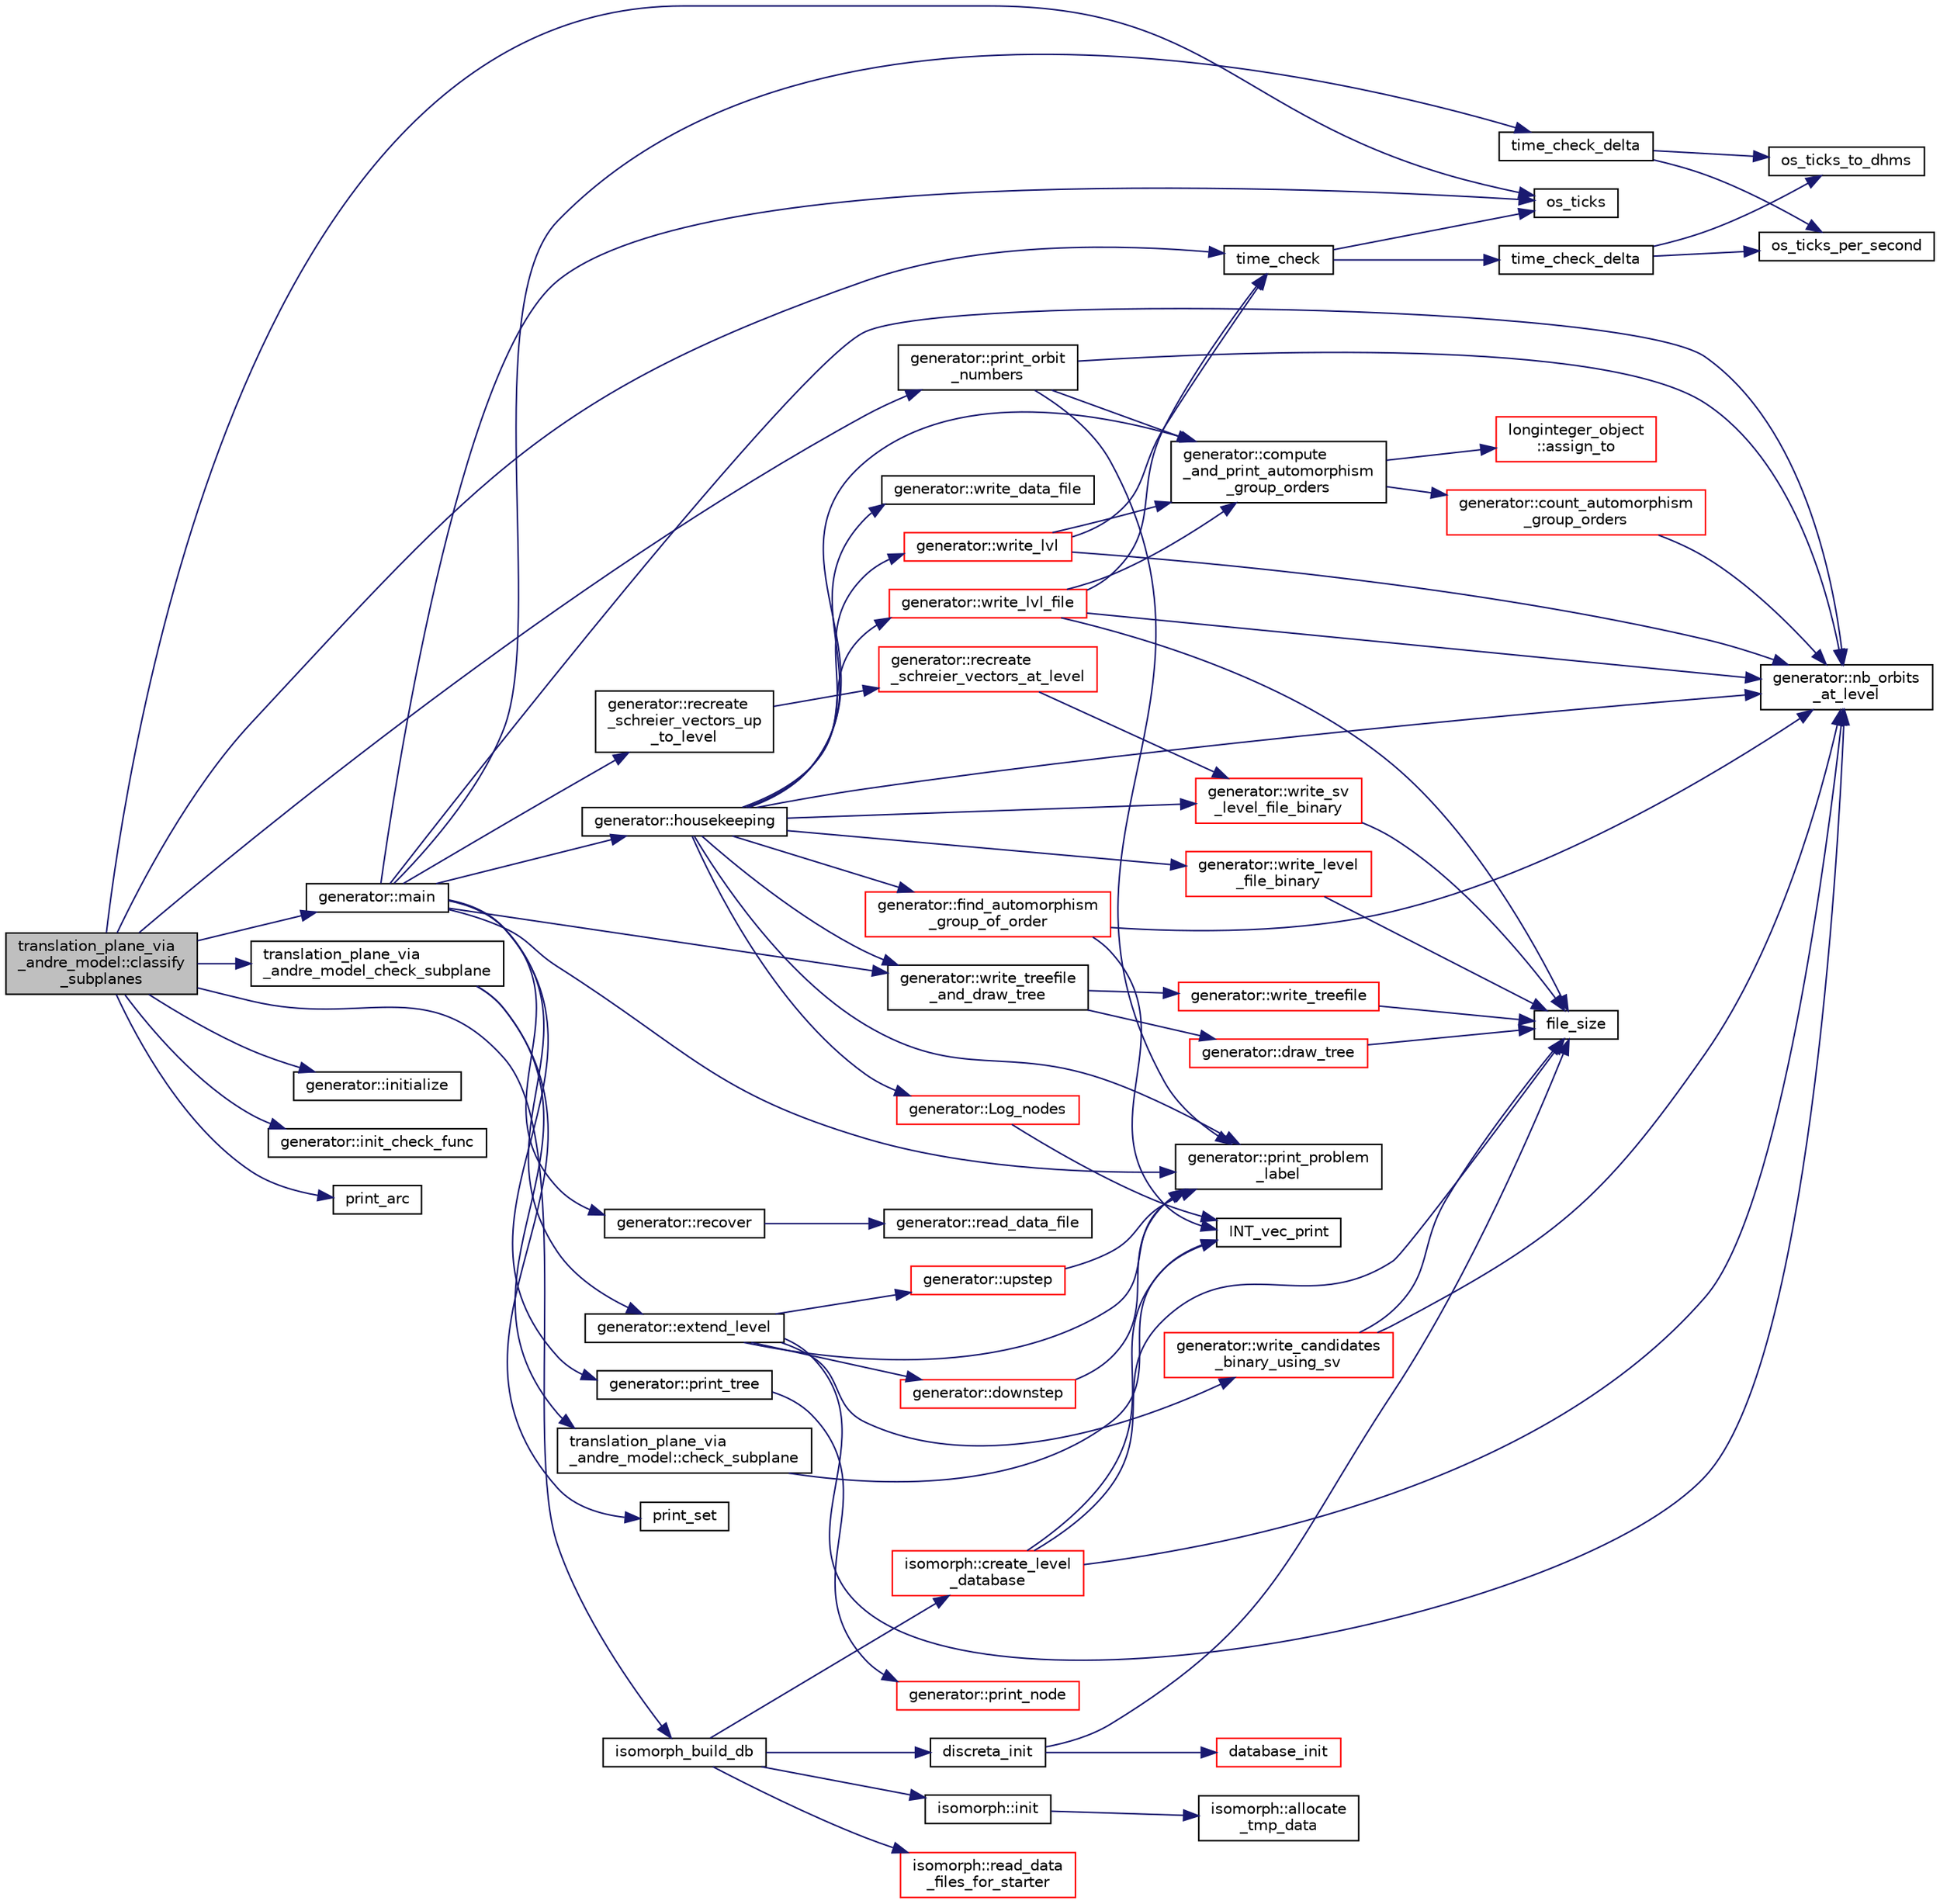 digraph "translation_plane_via_andre_model::classify_subplanes"
{
  edge [fontname="Helvetica",fontsize="10",labelfontname="Helvetica",labelfontsize="10"];
  node [fontname="Helvetica",fontsize="10",shape=record];
  rankdir="LR";
  Node1007 [label="translation_plane_via\l_andre_model::classify\l_subplanes",height=0.2,width=0.4,color="black", fillcolor="grey75", style="filled", fontcolor="black"];
  Node1007 -> Node1008 [color="midnightblue",fontsize="10",style="solid",fontname="Helvetica"];
  Node1008 [label="os_ticks",height=0.2,width=0.4,color="black", fillcolor="white", style="filled",URL="$d5/db4/io__and__os_8h.html#a3da6d2b09e35d569adb7101dffcb5224"];
  Node1007 -> Node1009 [color="midnightblue",fontsize="10",style="solid",fontname="Helvetica"];
  Node1009 [label="generator::initialize",height=0.2,width=0.4,color="black", fillcolor="white", style="filled",URL="$d7/d73/classgenerator.html#af282f1bd802a758d990a7623af42d61c"];
  Node1007 -> Node1010 [color="midnightblue",fontsize="10",style="solid",fontname="Helvetica"];
  Node1010 [label="generator::init_check_func",height=0.2,width=0.4,color="black", fillcolor="white", style="filled",URL="$d7/d73/classgenerator.html#aed44ec3121281f847612a646968f0894"];
  Node1007 -> Node1011 [color="midnightblue",fontsize="10",style="solid",fontname="Helvetica"];
  Node1011 [label="translation_plane_via\l_andre_model_check_subplane",height=0.2,width=0.4,color="black", fillcolor="white", style="filled",URL="$d4/d8c/translation__plane__via__andre__model_8_c.html#abf204a455a8698c7340fe92376031d50"];
  Node1011 -> Node1012 [color="midnightblue",fontsize="10",style="solid",fontname="Helvetica"];
  Node1012 [label="print_set",height=0.2,width=0.4,color="black", fillcolor="white", style="filled",URL="$d0/dd1/blt_8h.html#a8c1a5fc71aea7ff31d181f0103196a24"];
  Node1011 -> Node1013 [color="midnightblue",fontsize="10",style="solid",fontname="Helvetica"];
  Node1013 [label="translation_plane_via\l_andre_model::check_subplane",height=0.2,width=0.4,color="black", fillcolor="white", style="filled",URL="$d1/dcc/classtranslation__plane__via__andre__model.html#a00134f526f42e78cd89dfa0cad148c77"];
  Node1013 -> Node1014 [color="midnightblue",fontsize="10",style="solid",fontname="Helvetica"];
  Node1014 [label="INT_vec_print",height=0.2,width=0.4,color="black", fillcolor="white", style="filled",URL="$df/dbf/sajeeb_8_c.html#a79a5901af0b47dd0d694109543c027fe"];
  Node1007 -> Node1015 [color="midnightblue",fontsize="10",style="solid",fontname="Helvetica"];
  Node1015 [label="print_arc",height=0.2,width=0.4,color="black", fillcolor="white", style="filled",URL="$d7/d4e/arc__generator_8_c.html#a2d0267ec166d32b91a35af1d1e66427f"];
  Node1007 -> Node1016 [color="midnightblue",fontsize="10",style="solid",fontname="Helvetica"];
  Node1016 [label="time_check",height=0.2,width=0.4,color="black", fillcolor="white", style="filled",URL="$d9/d60/discreta_8h.html#a04d64356f0c7cb798e55daec998c527e"];
  Node1016 -> Node1008 [color="midnightblue",fontsize="10",style="solid",fontname="Helvetica"];
  Node1016 -> Node1017 [color="midnightblue",fontsize="10",style="solid",fontname="Helvetica"];
  Node1017 [label="time_check_delta",height=0.2,width=0.4,color="black", fillcolor="white", style="filled",URL="$d3/d72/global_8_c.html#a89a8565e34c7dcbb97180cd6af7454a1"];
  Node1017 -> Node1018 [color="midnightblue",fontsize="10",style="solid",fontname="Helvetica"];
  Node1018 [label="os_ticks_per_second",height=0.2,width=0.4,color="black", fillcolor="white", style="filled",URL="$d5/db4/io__and__os_8h.html#a1b35e7a094dfde9db39ae352c9c17042"];
  Node1017 -> Node1019 [color="midnightblue",fontsize="10",style="solid",fontname="Helvetica"];
  Node1019 [label="os_ticks_to_dhms",height=0.2,width=0.4,color="black", fillcolor="white", style="filled",URL="$d5/db4/io__and__os_8h.html#a0d715587fd9b8ab4e2bc822a2be313ba"];
  Node1007 -> Node1020 [color="midnightblue",fontsize="10",style="solid",fontname="Helvetica"];
  Node1020 [label="generator::main",height=0.2,width=0.4,color="black", fillcolor="white", style="filled",URL="$d7/d73/classgenerator.html#a01abff8e9f231bf0d82e2e8e0061f242"];
  Node1020 -> Node1021 [color="midnightblue",fontsize="10",style="solid",fontname="Helvetica"];
  Node1021 [label="generator::print_problem\l_label",height=0.2,width=0.4,color="black", fillcolor="white", style="filled",URL="$d7/d73/classgenerator.html#a06d3c064ba84ebe8db3537e6273f16c3"];
  Node1020 -> Node1008 [color="midnightblue",fontsize="10",style="solid",fontname="Helvetica"];
  Node1020 -> Node1022 [color="midnightblue",fontsize="10",style="solid",fontname="Helvetica"];
  Node1022 [label="time_check_delta",height=0.2,width=0.4,color="black", fillcolor="white", style="filled",URL="$d9/d60/discreta_8h.html#a89a8565e34c7dcbb97180cd6af7454a1"];
  Node1022 -> Node1018 [color="midnightblue",fontsize="10",style="solid",fontname="Helvetica"];
  Node1022 -> Node1019 [color="midnightblue",fontsize="10",style="solid",fontname="Helvetica"];
  Node1020 -> Node1023 [color="midnightblue",fontsize="10",style="solid",fontname="Helvetica"];
  Node1023 [label="generator::recover",height=0.2,width=0.4,color="black", fillcolor="white", style="filled",URL="$d7/d73/classgenerator.html#a96b65270be862c206d5af97c1dde9c17"];
  Node1023 -> Node1024 [color="midnightblue",fontsize="10",style="solid",fontname="Helvetica"];
  Node1024 [label="generator::read_data_file",height=0.2,width=0.4,color="black", fillcolor="white", style="filled",URL="$d7/d73/classgenerator.html#a6109d5e04d03f3cb8263ddfa1d8f78b2"];
  Node1020 -> Node1025 [color="midnightblue",fontsize="10",style="solid",fontname="Helvetica"];
  Node1025 [label="generator::recreate\l_schreier_vectors_up\l_to_level",height=0.2,width=0.4,color="black", fillcolor="white", style="filled",URL="$d7/d73/classgenerator.html#a2ca7599e91bb012d41153aec95f081f7"];
  Node1025 -> Node1026 [color="midnightblue",fontsize="10",style="solid",fontname="Helvetica"];
  Node1026 [label="generator::recreate\l_schreier_vectors_at_level",height=0.2,width=0.4,color="red", fillcolor="white", style="filled",URL="$d7/d73/classgenerator.html#a7d190e196e7c9721c4135f40f01d922f"];
  Node1026 -> Node1567 [color="midnightblue",fontsize="10",style="solid",fontname="Helvetica"];
  Node1567 [label="generator::write_sv\l_level_file_binary",height=0.2,width=0.4,color="red", fillcolor="white", style="filled",URL="$d7/d73/classgenerator.html#ae182254fd2172f14e69dabfd3c63ccdf"];
  Node1567 -> Node1028 [color="midnightblue",fontsize="10",style="solid",fontname="Helvetica"];
  Node1028 [label="file_size",height=0.2,width=0.4,color="black", fillcolor="white", style="filled",URL="$df/dbf/sajeeb_8_c.html#a5c37cf5785204b6e9adf647dc14d0e50"];
  Node1020 -> Node1571 [color="midnightblue",fontsize="10",style="solid",fontname="Helvetica"];
  Node1571 [label="generator::print_tree",height=0.2,width=0.4,color="black", fillcolor="white", style="filled",URL="$d7/d73/classgenerator.html#a4d50a3584d53209baf2bf7d7b9ba31f8"];
  Node1571 -> Node1572 [color="midnightblue",fontsize="10",style="solid",fontname="Helvetica"];
  Node1572 [label="generator::print_node",height=0.2,width=0.4,color="red", fillcolor="white", style="filled",URL="$d7/d73/classgenerator.html#a1e3711f29fa53013750b2009e549ba49"];
  Node1020 -> Node1585 [color="midnightblue",fontsize="10",style="solid",fontname="Helvetica"];
  Node1585 [label="generator::write_treefile\l_and_draw_tree",height=0.2,width=0.4,color="black", fillcolor="white", style="filled",URL="$d7/d73/classgenerator.html#a70c78f45dba413014287e8cde2f7d6b5"];
  Node1585 -> Node1586 [color="midnightblue",fontsize="10",style="solid",fontname="Helvetica"];
  Node1586 [label="generator::write_treefile",height=0.2,width=0.4,color="red", fillcolor="white", style="filled",URL="$d7/d73/classgenerator.html#a5c684cbe4faa75f676549200c475f5c3"];
  Node1586 -> Node1028 [color="midnightblue",fontsize="10",style="solid",fontname="Helvetica"];
  Node1585 -> Node1614 [color="midnightblue",fontsize="10",style="solid",fontname="Helvetica"];
  Node1614 [label="generator::draw_tree",height=0.2,width=0.4,color="red", fillcolor="white", style="filled",URL="$d7/d73/classgenerator.html#ae3d68e3de8f4a5decdaef2d8008cd4a6"];
  Node1614 -> Node1028 [color="midnightblue",fontsize="10",style="solid",fontname="Helvetica"];
  Node1020 -> Node1682 [color="midnightblue",fontsize="10",style="solid",fontname="Helvetica"];
  Node1682 [label="generator::extend_level",height=0.2,width=0.4,color="black", fillcolor="white", style="filled",URL="$d7/d73/classgenerator.html#a91b84d80ccec0cd2136bc221c30e0f8e"];
  Node1682 -> Node1021 [color="midnightblue",fontsize="10",style="solid",fontname="Helvetica"];
  Node1682 -> Node1031 [color="midnightblue",fontsize="10",style="solid",fontname="Helvetica"];
  Node1031 [label="generator::nb_orbits\l_at_level",height=0.2,width=0.4,color="black", fillcolor="white", style="filled",URL="$d7/d73/classgenerator.html#a020f3d8378448310d044a4a24fadf301"];
  Node1682 -> Node1683 [color="midnightblue",fontsize="10",style="solid",fontname="Helvetica"];
  Node1683 [label="generator::downstep",height=0.2,width=0.4,color="red", fillcolor="white", style="filled",URL="$d7/d73/classgenerator.html#ad90bc284af0b5f5beae960a0bd7a5b43"];
  Node1683 -> Node1021 [color="midnightblue",fontsize="10",style="solid",fontname="Helvetica"];
  Node1682 -> Node1741 [color="midnightblue",fontsize="10",style="solid",fontname="Helvetica"];
  Node1741 [label="generator::write_candidates\l_binary_using_sv",height=0.2,width=0.4,color="red", fillcolor="white", style="filled",URL="$d7/d73/classgenerator.html#aef2d3e1048ee00437c56b95685aaff88"];
  Node1741 -> Node1031 [color="midnightblue",fontsize="10",style="solid",fontname="Helvetica"];
  Node1741 -> Node1028 [color="midnightblue",fontsize="10",style="solid",fontname="Helvetica"];
  Node1682 -> Node1742 [color="midnightblue",fontsize="10",style="solid",fontname="Helvetica"];
  Node1742 [label="generator::upstep",height=0.2,width=0.4,color="red", fillcolor="white", style="filled",URL="$d7/d73/classgenerator.html#ae0f2cebdabc821837f633656d7b0fdfe"];
  Node1742 -> Node1021 [color="midnightblue",fontsize="10",style="solid",fontname="Helvetica"];
  Node1020 -> Node1838 [color="midnightblue",fontsize="10",style="solid",fontname="Helvetica"];
  Node1838 [label="generator::housekeeping",height=0.2,width=0.4,color="black", fillcolor="white", style="filled",URL="$d7/d73/classgenerator.html#aaf2bd92e8f74eb9fbc3244a6dde6f78c"];
  Node1838 -> Node1031 [color="midnightblue",fontsize="10",style="solid",fontname="Helvetica"];
  Node1838 -> Node1021 [color="midnightblue",fontsize="10",style="solid",fontname="Helvetica"];
  Node1838 -> Node1839 [color="midnightblue",fontsize="10",style="solid",fontname="Helvetica"];
  Node1839 [label="generator::compute\l_and_print_automorphism\l_group_orders",height=0.2,width=0.4,color="black", fillcolor="white", style="filled",URL="$d7/d73/classgenerator.html#a97568500aaf76ce2d931cef80a25ee57"];
  Node1839 -> Node1840 [color="midnightblue",fontsize="10",style="solid",fontname="Helvetica"];
  Node1840 [label="generator::count_automorphism\l_group_orders",height=0.2,width=0.4,color="red", fillcolor="white", style="filled",URL="$d7/d73/classgenerator.html#a24c0a9c37f0b2f68c29a9981edce482c"];
  Node1840 -> Node1031 [color="midnightblue",fontsize="10",style="solid",fontname="Helvetica"];
  Node1839 -> Node1843 [color="midnightblue",fontsize="10",style="solid",fontname="Helvetica"];
  Node1843 [label="longinteger_object\l::assign_to",height=0.2,width=0.4,color="red", fillcolor="white", style="filled",URL="$dd/d7e/classlonginteger__object.html#a891b9d0947bfce181245ab5cffe9482a"];
  Node1838 -> Node1844 [color="midnightblue",fontsize="10",style="solid",fontname="Helvetica"];
  Node1844 [label="generator::find_automorphism\l_group_of_order",height=0.2,width=0.4,color="red", fillcolor="white", style="filled",URL="$d7/d73/classgenerator.html#a0e1112dc17485a838afe04b4d011a0df"];
  Node1844 -> Node1031 [color="midnightblue",fontsize="10",style="solid",fontname="Helvetica"];
  Node1844 -> Node1014 [color="midnightblue",fontsize="10",style="solid",fontname="Helvetica"];
  Node1838 -> Node1849 [color="midnightblue",fontsize="10",style="solid",fontname="Helvetica"];
  Node1849 [label="generator::write_lvl",height=0.2,width=0.4,color="red", fillcolor="white", style="filled",URL="$d7/d73/classgenerator.html#a4427cbf38ba677033cea15f1ca62cce0"];
  Node1849 -> Node1031 [color="midnightblue",fontsize="10",style="solid",fontname="Helvetica"];
  Node1849 -> Node1016 [color="midnightblue",fontsize="10",style="solid",fontname="Helvetica"];
  Node1849 -> Node1839 [color="midnightblue",fontsize="10",style="solid",fontname="Helvetica"];
  Node1838 -> Node1850 [color="midnightblue",fontsize="10",style="solid",fontname="Helvetica"];
  Node1850 [label="generator::write_level\l_file_binary",height=0.2,width=0.4,color="red", fillcolor="white", style="filled",URL="$d7/d73/classgenerator.html#a68629f7faf4c4931f397761f1fdb1463"];
  Node1850 -> Node1028 [color="midnightblue",fontsize="10",style="solid",fontname="Helvetica"];
  Node1838 -> Node1567 [color="midnightblue",fontsize="10",style="solid",fontname="Helvetica"];
  Node1838 -> Node1853 [color="midnightblue",fontsize="10",style="solid",fontname="Helvetica"];
  Node1853 [label="generator::write_lvl_file",height=0.2,width=0.4,color="red", fillcolor="white", style="filled",URL="$d7/d73/classgenerator.html#a3d343cf5a5831b03d1bda3d89b1dd935"];
  Node1853 -> Node1031 [color="midnightblue",fontsize="10",style="solid",fontname="Helvetica"];
  Node1853 -> Node1016 [color="midnightblue",fontsize="10",style="solid",fontname="Helvetica"];
  Node1853 -> Node1839 [color="midnightblue",fontsize="10",style="solid",fontname="Helvetica"];
  Node1853 -> Node1028 [color="midnightblue",fontsize="10",style="solid",fontname="Helvetica"];
  Node1838 -> Node1854 [color="midnightblue",fontsize="10",style="solid",fontname="Helvetica"];
  Node1854 [label="generator::write_data_file",height=0.2,width=0.4,color="black", fillcolor="white", style="filled",URL="$d7/d73/classgenerator.html#aa25b0081c8700b91500fd47e0424f4cb"];
  Node1838 -> Node1855 [color="midnightblue",fontsize="10",style="solid",fontname="Helvetica"];
  Node1855 [label="generator::Log_nodes",height=0.2,width=0.4,color="red", fillcolor="white", style="filled",URL="$d7/d73/classgenerator.html#ae9af20d24cee32bf11fe6cb9f9d8cfdf"];
  Node1855 -> Node1014 [color="midnightblue",fontsize="10",style="solid",fontname="Helvetica"];
  Node1838 -> Node1585 [color="midnightblue",fontsize="10",style="solid",fontname="Helvetica"];
  Node1020 -> Node1031 [color="midnightblue",fontsize="10",style="solid",fontname="Helvetica"];
  Node1007 -> Node1856 [color="midnightblue",fontsize="10",style="solid",fontname="Helvetica"];
  Node1856 [label="generator::print_orbit\l_numbers",height=0.2,width=0.4,color="black", fillcolor="white", style="filled",URL="$d7/d73/classgenerator.html#a9da74456f2e9b3dffb36ca05815bb3da"];
  Node1856 -> Node1031 [color="midnightblue",fontsize="10",style="solid",fontname="Helvetica"];
  Node1856 -> Node1021 [color="midnightblue",fontsize="10",style="solid",fontname="Helvetica"];
  Node1856 -> Node1839 [color="midnightblue",fontsize="10",style="solid",fontname="Helvetica"];
  Node1007 -> Node1857 [color="midnightblue",fontsize="10",style="solid",fontname="Helvetica"];
  Node1857 [label="isomorph_build_db",height=0.2,width=0.4,color="black", fillcolor="white", style="filled",URL="$d9/d4d/isomorph_8h.html#a12eb18567e79a7978cb4f9e80d2055ac"];
  Node1857 -> Node1858 [color="midnightblue",fontsize="10",style="solid",fontname="Helvetica"];
  Node1858 [label="discreta_init",height=0.2,width=0.4,color="black", fillcolor="white", style="filled",URL="$d9/d60/discreta_8h.html#a26c1fcfc028f99baaccd7da37c8688e7"];
  Node1858 -> Node1028 [color="midnightblue",fontsize="10",style="solid",fontname="Helvetica"];
  Node1858 -> Node1859 [color="midnightblue",fontsize="10",style="solid",fontname="Helvetica"];
  Node1859 [label="database_init",height=0.2,width=0.4,color="red", fillcolor="white", style="filled",URL="$d8/d5a/btree_8_c.html#a925ec7a8df95c484c506e7d1a0419f1c"];
  Node1857 -> Node1861 [color="midnightblue",fontsize="10",style="solid",fontname="Helvetica"];
  Node1861 [label="isomorph::init",height=0.2,width=0.4,color="black", fillcolor="white", style="filled",URL="$d3/d5f/classisomorph.html#ad10f09aafccb67e0871404d61a68e0d9"];
  Node1861 -> Node1862 [color="midnightblue",fontsize="10",style="solid",fontname="Helvetica"];
  Node1862 [label="isomorph::allocate\l_tmp_data",height=0.2,width=0.4,color="black", fillcolor="white", style="filled",URL="$d3/d5f/classisomorph.html#a2aba74f4e4c524cfee6c9faea33474c2"];
  Node1857 -> Node1863 [color="midnightblue",fontsize="10",style="solid",fontname="Helvetica"];
  Node1863 [label="isomorph::read_data\l_files_for_starter",height=0.2,width=0.4,color="red", fillcolor="white", style="filled",URL="$d3/d5f/classisomorph.html#a388ff858a7a437e12b5a96121294f48f"];
  Node1857 -> Node1868 [color="midnightblue",fontsize="10",style="solid",fontname="Helvetica"];
  Node1868 [label="isomorph::create_level\l_database",height=0.2,width=0.4,color="red", fillcolor="white", style="filled",URL="$d3/d5f/classisomorph.html#a15a452310bd3189f10f34c7dd7085e69"];
  Node1868 -> Node1031 [color="midnightblue",fontsize="10",style="solid",fontname="Helvetica"];
  Node1868 -> Node1014 [color="midnightblue",fontsize="10",style="solid",fontname="Helvetica"];
  Node1868 -> Node1028 [color="midnightblue",fontsize="10",style="solid",fontname="Helvetica"];
}
